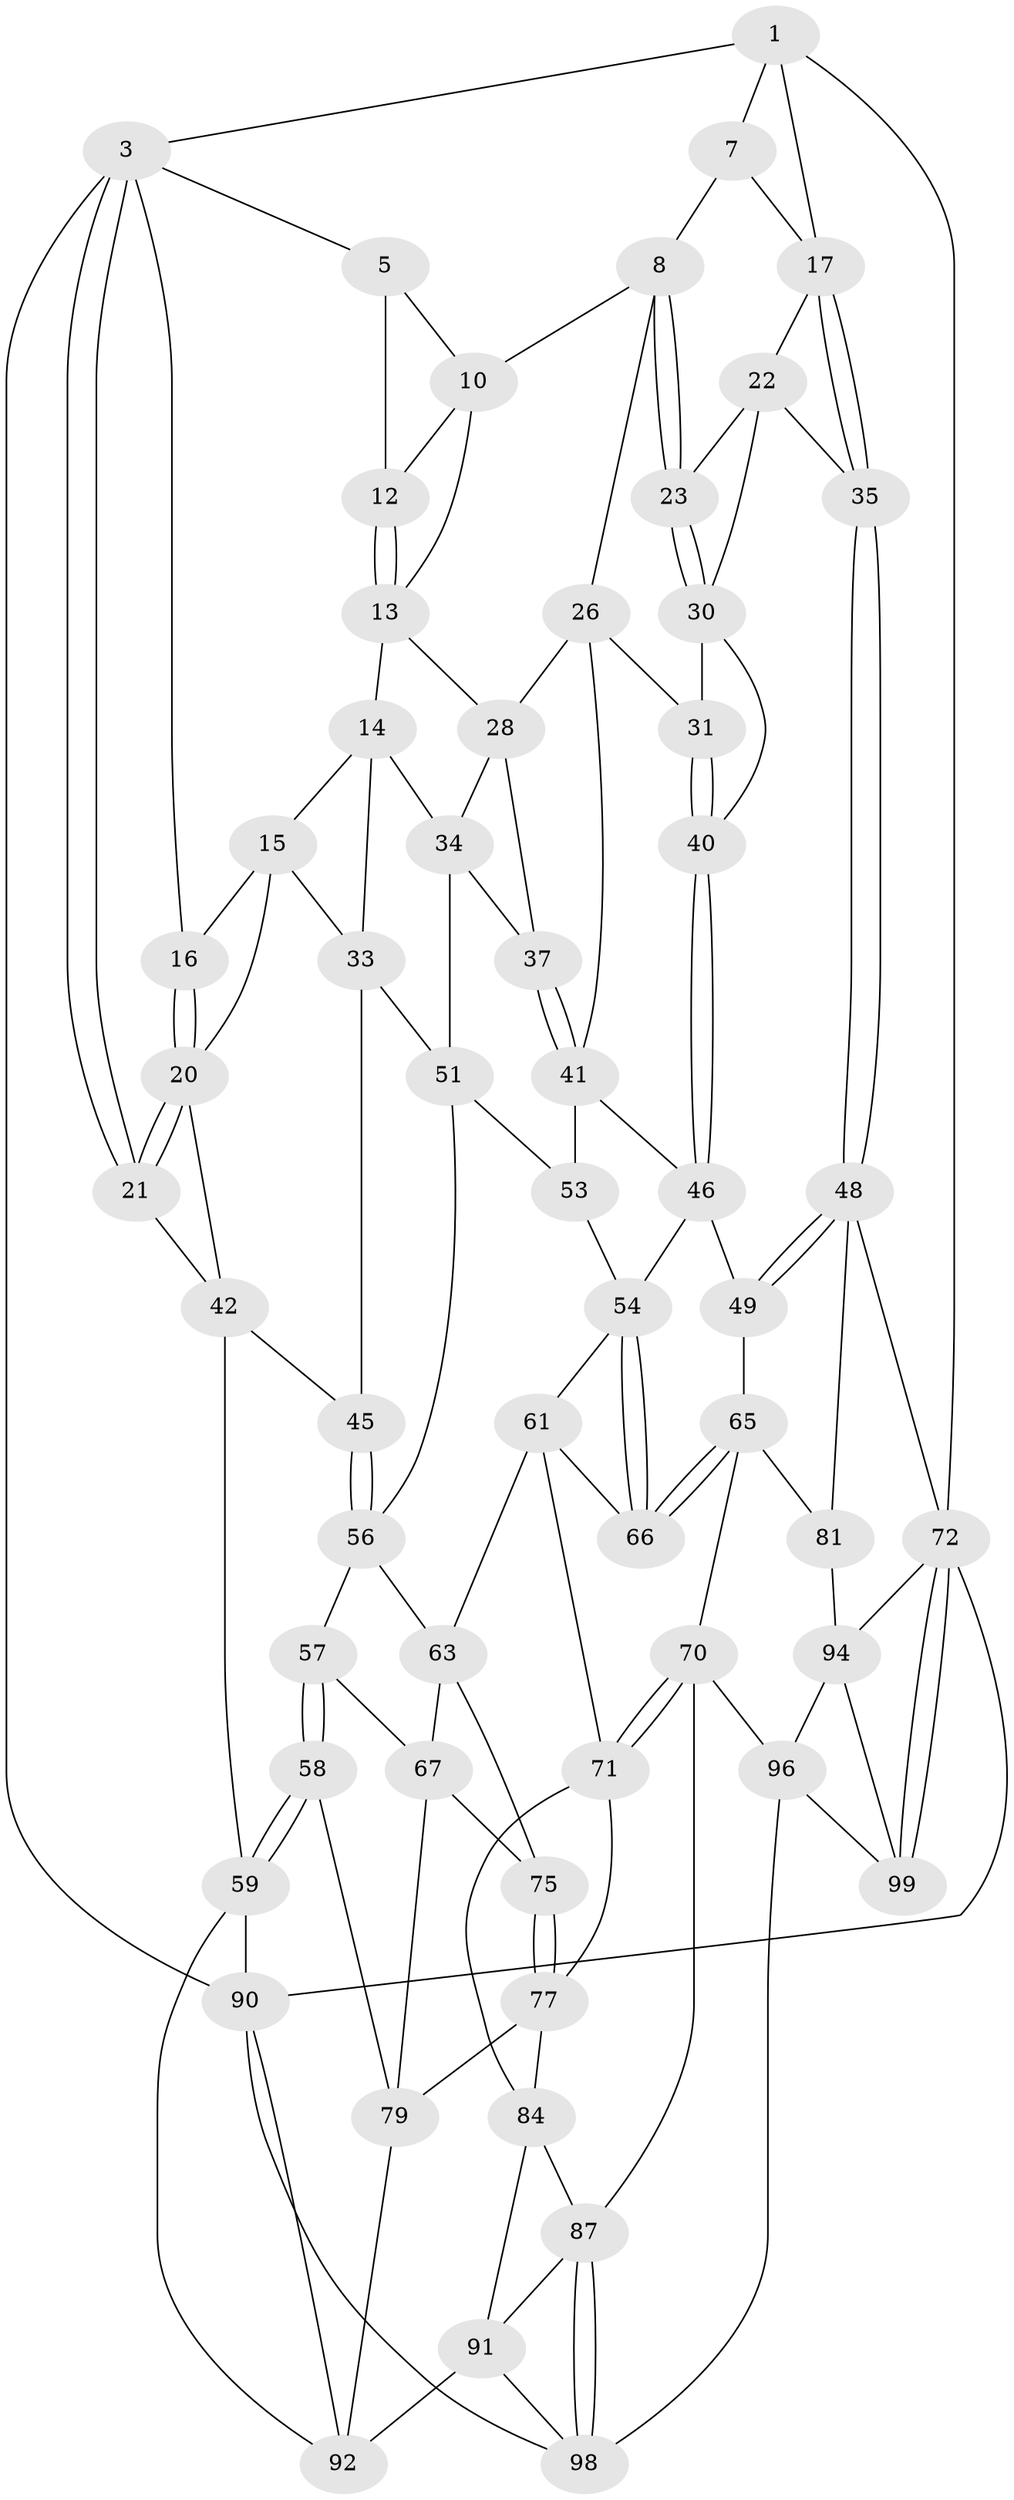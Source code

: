 // original degree distribution, {3: 0.0196078431372549, 5: 0.5098039215686274, 6: 0.22549019607843138, 4: 0.24509803921568626}
// Generated by graph-tools (version 1.1) at 2025/11/02/27/25 16:11:57]
// undirected, 59 vertices, 131 edges
graph export_dot {
graph [start="1"]
  node [color=gray90,style=filled];
  1 [pos="+0.8988849470522379+0",super="+2"];
  3 [pos="+0+0",super="+4"];
  5 [pos="+0.2678472607037908+0",super="+6"];
  7 [pos="+0.8322820012779427+0.07972544492537756"];
  8 [pos="+0.7432341313932267+0.14111692774633783",super="+9"];
  10 [pos="+0.6290227130860622+0.150553371278616",super="+11"];
  12 [pos="+0.41273177651880966+0.01564204807415755"];
  13 [pos="+0.5095667991860319+0.1736653828779477",super="+19"];
  14 [pos="+0.3684835734944127+0.21337802047870685",super="+32"];
  15 [pos="+0.297090729597021+0.14886194070351222",super="+24"];
  16 [pos="+0.2533402610922827+0.003894295249741125"];
  17 [pos="+1+0.07473121153204244",super="+18"];
  20 [pos="+0.11017898437234877+0.259632165332221",super="+25"];
  21 [pos="+0+0.039153308592574515"];
  22 [pos="+0.8816640851197736+0.2238577582103829",super="+36"];
  23 [pos="+0.8333492202560365+0.26192023901218514"];
  26 [pos="+0.7198212896247363+0.30919057171890024",super="+27"];
  28 [pos="+0.5666254288822817+0.3055010181034365",super="+29"];
  30 [pos="+0.8216028364881081+0.2806519044724538",super="+39"];
  31 [pos="+0.7853192417621871+0.3057973752247094"];
  33 [pos="+0.3539217332756555+0.37511077271453835",super="+44"];
  34 [pos="+0.4818416172673241+0.2879857175113072",super="+38"];
  35 [pos="+1+0.46734530445809164"];
  37 [pos="+0.5537052207423898+0.35600958802793886"];
  40 [pos="+0.8250907255783424+0.3939906485013299"];
  41 [pos="+0.6789406876353412+0.4042378488464867",super="+47"];
  42 [pos="+0.11409784554924873+0.41826356812400195",super="+43"];
  45 [pos="+0.21945553433404333+0.4506907148972815"];
  46 [pos="+0.8171561941391245+0.44083783303246826",super="+50"];
  48 [pos="+1+0.5279406631949352",super="+74"];
  49 [pos="+1+0.5612862205759266"];
  51 [pos="+0.5022183087618688+0.44670164512582233",super="+52"];
  53 [pos="+0.6592780186805651+0.4622424482837142"];
  54 [pos="+0.8227951690871947+0.4994555540125368",super="+55"];
  56 [pos="+0.23504215788056312+0.5333581832583244",super="+60"];
  57 [pos="+0.23234174503679159+0.5484069270755733",super="+68"];
  58 [pos="+0+0.6557032076139166",super="+83"];
  59 [pos="+0+0.6580079487188756",super="+89"];
  61 [pos="+0.6682381334421562+0.5801264053659797",super="+62"];
  63 [pos="+0.5337136837040061+0.6323849128790325",super="+64"];
  65 [pos="+0.8798395919023352+0.6605804830391825",super="+69"];
  66 [pos="+0.7701365816917319+0.5880222723726999"];
  67 [pos="+0.305532259629744+0.6737048433599763",super="+76"];
  70 [pos="+0.7692235314605016+0.8061349990361621",super="+86"];
  71 [pos="+0.6580230954690267+0.6829497737817773",super="+80"];
  72 [pos="+1+1",super="+73"];
  75 [pos="+0.5100901450113617+0.6778204355952266"];
  77 [pos="+0.5017077280634016+0.7215961148480624",super="+78"];
  79 [pos="+0.44332122954225306+0.7755998400855727",super="+82"];
  81 [pos="+0.8623375622553953+0.8191302791059687"];
  84 [pos="+0.5396832594023755+0.8629789671215681",super="+85"];
  87 [pos="+0.5471493777551539+0.8701133728004161",super="+88"];
  90 [pos="+0+1",super="+100"];
  91 [pos="+0.3516268763618436+0.8910764058241277",super="+97"];
  92 [pos="+0.3018154203527142+0.8808555782262651",super="+93"];
  94 [pos="+0.9252098416714227+0.933726006913394",super="+95"];
  96 [pos="+0.734904096907559+0.9768068975057478",super="+102"];
  98 [pos="+0.48113765373878276+1",super="+101"];
  99 [pos="+1+1"];
  1 -- 7;
  1 -- 72;
  1 -- 3;
  1 -- 17;
  3 -- 21;
  3 -- 21;
  3 -- 90;
  3 -- 16;
  3 -- 5;
  5 -- 12;
  5 -- 10;
  7 -- 8;
  7 -- 17;
  8 -- 23;
  8 -- 23;
  8 -- 10;
  8 -- 26;
  10 -- 13;
  10 -- 12;
  12 -- 13;
  12 -- 13;
  13 -- 14;
  13 -- 28;
  14 -- 15;
  14 -- 33;
  14 -- 34;
  15 -- 16;
  15 -- 33;
  15 -- 20;
  16 -- 20;
  16 -- 20;
  17 -- 35;
  17 -- 35;
  17 -- 22;
  20 -- 21;
  20 -- 21;
  20 -- 42;
  21 -- 42;
  22 -- 23;
  22 -- 35;
  22 -- 30;
  23 -- 30;
  23 -- 30;
  26 -- 31;
  26 -- 41;
  26 -- 28;
  28 -- 37;
  28 -- 34;
  30 -- 31;
  30 -- 40;
  31 -- 40;
  31 -- 40;
  33 -- 45;
  33 -- 51;
  34 -- 51;
  34 -- 37;
  35 -- 48;
  35 -- 48;
  37 -- 41;
  37 -- 41;
  40 -- 46;
  40 -- 46;
  41 -- 53;
  41 -- 46;
  42 -- 45;
  42 -- 59;
  45 -- 56;
  45 -- 56;
  46 -- 54;
  46 -- 49;
  48 -- 49;
  48 -- 49;
  48 -- 81;
  48 -- 72;
  49 -- 65;
  51 -- 53;
  51 -- 56;
  53 -- 54;
  54 -- 66;
  54 -- 66;
  54 -- 61;
  56 -- 57;
  56 -- 63;
  57 -- 58 [weight=2];
  57 -- 58;
  57 -- 67;
  58 -- 59;
  58 -- 59;
  58 -- 79;
  59 -- 90;
  59 -- 92;
  61 -- 66;
  61 -- 63;
  61 -- 71;
  63 -- 75;
  63 -- 67;
  65 -- 66;
  65 -- 66;
  65 -- 81;
  65 -- 70;
  67 -- 75;
  67 -- 79;
  70 -- 71;
  70 -- 71;
  70 -- 96;
  70 -- 87;
  71 -- 84;
  71 -- 77;
  72 -- 99;
  72 -- 99;
  72 -- 90;
  72 -- 94;
  75 -- 77;
  75 -- 77;
  77 -- 79;
  77 -- 84;
  79 -- 92;
  81 -- 94;
  84 -- 87;
  84 -- 91;
  87 -- 98;
  87 -- 98;
  87 -- 91;
  90 -- 92;
  90 -- 98;
  91 -- 92;
  91 -- 98;
  94 -- 96;
  94 -- 99;
  96 -- 99;
  96 -- 98;
}
